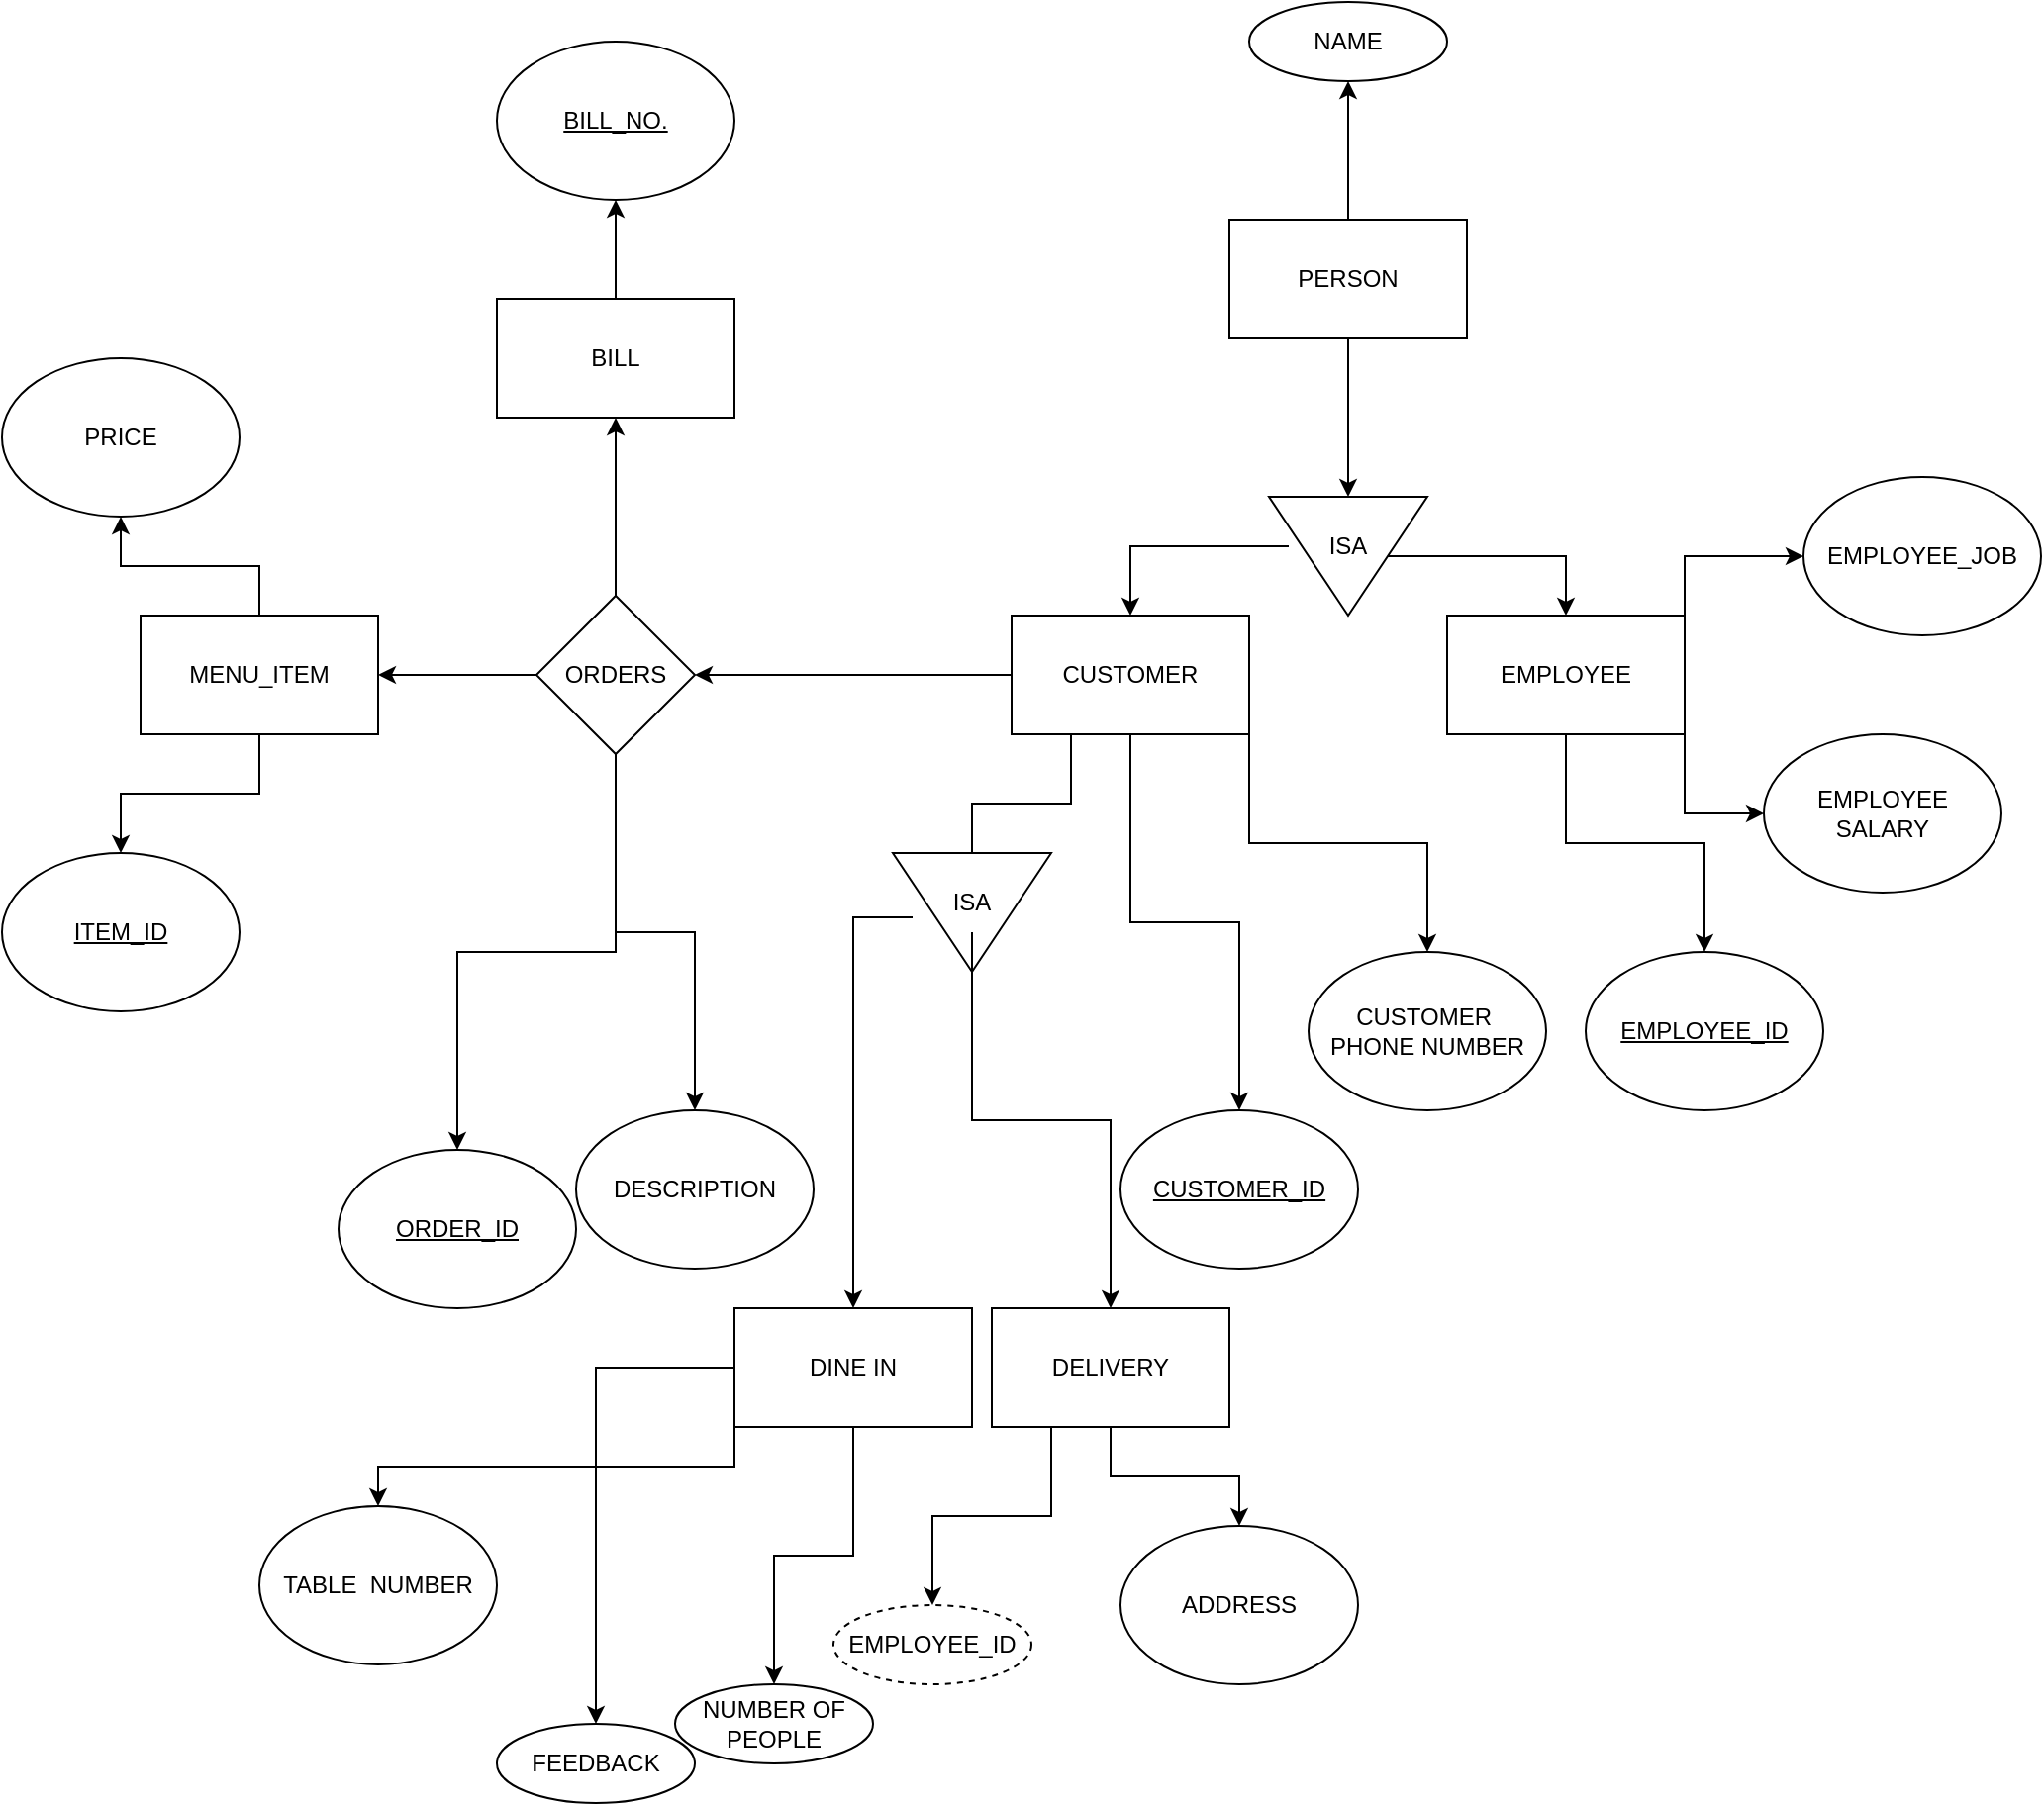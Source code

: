 <mxfile version="24.7.7">
  <diagram id="R2lEEEUBdFMjLlhIrx00" name="Page-1">
    <mxGraphModel dx="2332" dy="904" grid="1" gridSize="10" guides="1" tooltips="1" connect="1" arrows="1" fold="1" page="1" pageScale="1" pageWidth="850" pageHeight="1100" math="0" shadow="0" extFonts="Permanent Marker^https://fonts.googleapis.com/css?family=Permanent+Marker">
      <root>
        <mxCell id="0" />
        <mxCell id="1" parent="0" />
        <mxCell id="1kpomNZS3KcyZYWg3BV8-3" value="" style="edgeStyle=orthogonalEdgeStyle;rounded=0;orthogonalLoop=1;jettySize=auto;html=1;" parent="1" source="1kpomNZS3KcyZYWg3BV8-1" target="1kpomNZS3KcyZYWg3BV8-2" edge="1">
          <mxGeometry relative="1" as="geometry" />
        </mxCell>
        <mxCell id="AJ0NUxG6uwgQ6QhNlCG--31" value="" style="edgeStyle=orthogonalEdgeStyle;rounded=0;orthogonalLoop=1;jettySize=auto;html=1;" edge="1" parent="1" source="1kpomNZS3KcyZYWg3BV8-1" target="AJ0NUxG6uwgQ6QhNlCG--30">
          <mxGeometry relative="1" as="geometry" />
        </mxCell>
        <mxCell id="1kpomNZS3KcyZYWg3BV8-1" value="PERSON" style="rounded=0;whiteSpace=wrap;html=1;" parent="1" vertex="1">
          <mxGeometry x="360" y="210" width="120" height="60" as="geometry" />
        </mxCell>
        <mxCell id="1kpomNZS3KcyZYWg3BV8-7" style="edgeStyle=orthogonalEdgeStyle;rounded=0;orthogonalLoop=1;jettySize=auto;html=1;exitX=0.5;exitY=0;exitDx=0;exitDy=0;entryX=0.5;entryY=0;entryDx=0;entryDy=0;" parent="1" source="1kpomNZS3KcyZYWg3BV8-2" target="1kpomNZS3KcyZYWg3BV8-5" edge="1">
          <mxGeometry relative="1" as="geometry" />
        </mxCell>
        <mxCell id="1kpomNZS3KcyZYWg3BV8-2" value="" style="triangle;whiteSpace=wrap;html=1;rounded=0;rotation=90;" parent="1" vertex="1">
          <mxGeometry x="390" y="340" width="60" height="80" as="geometry" />
        </mxCell>
        <mxCell id="1kpomNZS3KcyZYWg3BV8-22" value="" style="edgeStyle=orthogonalEdgeStyle;rounded=0;orthogonalLoop=1;jettySize=auto;html=1;" parent="1" source="1kpomNZS3KcyZYWg3BV8-4" target="1kpomNZS3KcyZYWg3BV8-21" edge="1">
          <mxGeometry relative="1" as="geometry" />
        </mxCell>
        <mxCell id="1kpomNZS3KcyZYWg3BV8-38" style="edgeStyle=orthogonalEdgeStyle;rounded=0;orthogonalLoop=1;jettySize=auto;html=1;exitX=1;exitY=1;exitDx=0;exitDy=0;entryX=0.5;entryY=0;entryDx=0;entryDy=0;" parent="1" source="1kpomNZS3KcyZYWg3BV8-4" target="1kpomNZS3KcyZYWg3BV8-17" edge="1">
          <mxGeometry relative="1" as="geometry" />
        </mxCell>
        <mxCell id="1kpomNZS3KcyZYWg3BV8-39" style="edgeStyle=orthogonalEdgeStyle;rounded=0;orthogonalLoop=1;jettySize=auto;html=1;exitX=0.5;exitY=1;exitDx=0;exitDy=0;" parent="1" source="1kpomNZS3KcyZYWg3BV8-4" target="1kpomNZS3KcyZYWg3BV8-29" edge="1">
          <mxGeometry relative="1" as="geometry" />
        </mxCell>
        <mxCell id="AJ0NUxG6uwgQ6QhNlCG--4" style="edgeStyle=orthogonalEdgeStyle;rounded=0;orthogonalLoop=1;jettySize=auto;html=1;exitX=0.25;exitY=1;exitDx=0;exitDy=0;entryX=0.5;entryY=0;entryDx=0;entryDy=0;" edge="1" parent="1" source="1kpomNZS3KcyZYWg3BV8-4" target="AJ0NUxG6uwgQ6QhNlCG--3">
          <mxGeometry relative="1" as="geometry" />
        </mxCell>
        <mxCell id="1kpomNZS3KcyZYWg3BV8-4" value="CUSTOMER" style="rounded=0;whiteSpace=wrap;html=1;" parent="1" vertex="1">
          <mxGeometry x="250" y="410" width="120" height="60" as="geometry" />
        </mxCell>
        <mxCell id="1kpomNZS3KcyZYWg3BV8-10" value="" style="edgeStyle=orthogonalEdgeStyle;rounded=0;orthogonalLoop=1;jettySize=auto;html=1;" parent="1" source="1kpomNZS3KcyZYWg3BV8-5" target="1kpomNZS3KcyZYWg3BV8-9" edge="1">
          <mxGeometry relative="1" as="geometry" />
        </mxCell>
        <mxCell id="1kpomNZS3KcyZYWg3BV8-15" style="edgeStyle=orthogonalEdgeStyle;rounded=0;orthogonalLoop=1;jettySize=auto;html=1;exitX=1;exitY=1;exitDx=0;exitDy=0;entryX=0;entryY=0.5;entryDx=0;entryDy=0;" parent="1" source="1kpomNZS3KcyZYWg3BV8-5" target="1kpomNZS3KcyZYWg3BV8-13" edge="1">
          <mxGeometry relative="1" as="geometry" />
        </mxCell>
        <mxCell id="1kpomNZS3KcyZYWg3BV8-16" style="edgeStyle=orthogonalEdgeStyle;rounded=0;orthogonalLoop=1;jettySize=auto;html=1;exitX=1;exitY=0;exitDx=0;exitDy=0;entryX=0;entryY=0.5;entryDx=0;entryDy=0;" parent="1" source="1kpomNZS3KcyZYWg3BV8-5" target="1kpomNZS3KcyZYWg3BV8-11" edge="1">
          <mxGeometry relative="1" as="geometry" />
        </mxCell>
        <mxCell id="1kpomNZS3KcyZYWg3BV8-5" value="EMPLOYEE" style="rounded=0;whiteSpace=wrap;html=1;" parent="1" vertex="1">
          <mxGeometry x="470" y="410" width="120" height="60" as="geometry" />
        </mxCell>
        <mxCell id="1kpomNZS3KcyZYWg3BV8-44" value="" style="edgeStyle=orthogonalEdgeStyle;rounded=0;orthogonalLoop=1;jettySize=auto;html=1;" parent="1" source="1kpomNZS3KcyZYWg3BV8-8" target="1kpomNZS3KcyZYWg3BV8-4" edge="1">
          <mxGeometry relative="1" as="geometry" />
        </mxCell>
        <mxCell id="1kpomNZS3KcyZYWg3BV8-8" value="ISA" style="text;html=1;align=center;verticalAlign=middle;whiteSpace=wrap;rounded=0;" parent="1" vertex="1">
          <mxGeometry x="390" y="360" width="60" height="30" as="geometry" />
        </mxCell>
        <mxCell id="1kpomNZS3KcyZYWg3BV8-9" value="&lt;u&gt;EMPLOYEE_ID&lt;/u&gt;" style="ellipse;whiteSpace=wrap;html=1;" parent="1" vertex="1">
          <mxGeometry x="540" y="580" width="120" height="80" as="geometry" />
        </mxCell>
        <mxCell id="1kpomNZS3KcyZYWg3BV8-11" value="EMPLOYEE_JOB" style="ellipse;whiteSpace=wrap;html=1;" parent="1" vertex="1">
          <mxGeometry x="650" y="340" width="120" height="80" as="geometry" />
        </mxCell>
        <mxCell id="1kpomNZS3KcyZYWg3BV8-13" value="EMPLOYEE&lt;div&gt;SALARY&lt;/div&gt;" style="ellipse;whiteSpace=wrap;html=1;" parent="1" vertex="1">
          <mxGeometry x="630" y="470" width="120" height="80" as="geometry" />
        </mxCell>
        <mxCell id="1kpomNZS3KcyZYWg3BV8-17" value="CUSTOMER&amp;nbsp;&lt;div&gt;PHONE NUMBER&lt;/div&gt;" style="ellipse;whiteSpace=wrap;html=1;" parent="1" vertex="1">
          <mxGeometry x="400" y="580" width="120" height="80" as="geometry" />
        </mxCell>
        <mxCell id="1kpomNZS3KcyZYWg3BV8-24" value="" style="edgeStyle=orthogonalEdgeStyle;rounded=0;orthogonalLoop=1;jettySize=auto;html=1;" parent="1" source="1kpomNZS3KcyZYWg3BV8-21" target="1kpomNZS3KcyZYWg3BV8-23" edge="1">
          <mxGeometry relative="1" as="geometry" />
        </mxCell>
        <mxCell id="1kpomNZS3KcyZYWg3BV8-48" value="" style="edgeStyle=orthogonalEdgeStyle;rounded=0;orthogonalLoop=1;jettySize=auto;html=1;" parent="1" source="1kpomNZS3KcyZYWg3BV8-21" target="1kpomNZS3KcyZYWg3BV8-47" edge="1">
          <mxGeometry relative="1" as="geometry" />
        </mxCell>
        <mxCell id="1kpomNZS3KcyZYWg3BV8-58" value="" style="edgeStyle=orthogonalEdgeStyle;rounded=0;orthogonalLoop=1;jettySize=auto;html=1;" parent="1" source="1kpomNZS3KcyZYWg3BV8-21" target="1kpomNZS3KcyZYWg3BV8-57" edge="1">
          <mxGeometry relative="1" as="geometry" />
        </mxCell>
        <mxCell id="AJ0NUxG6uwgQ6QhNlCG--21" value="" style="edgeStyle=orthogonalEdgeStyle;rounded=0;orthogonalLoop=1;jettySize=auto;html=1;" edge="1" parent="1" source="1kpomNZS3KcyZYWg3BV8-21" target="1kpomNZS3KcyZYWg3BV8-52">
          <mxGeometry relative="1" as="geometry" />
        </mxCell>
        <mxCell id="1kpomNZS3KcyZYWg3BV8-21" value="ORDERS" style="rhombus;whiteSpace=wrap;html=1;" parent="1" vertex="1">
          <mxGeometry x="10" y="400" width="80" height="80" as="geometry" />
        </mxCell>
        <mxCell id="1kpomNZS3KcyZYWg3BV8-27" value="" style="edgeStyle=orthogonalEdgeStyle;rounded=0;orthogonalLoop=1;jettySize=auto;html=1;" parent="1" source="1kpomNZS3KcyZYWg3BV8-23" target="1kpomNZS3KcyZYWg3BV8-26" edge="1">
          <mxGeometry relative="1" as="geometry" />
        </mxCell>
        <mxCell id="1kpomNZS3KcyZYWg3BV8-46" value="" style="edgeStyle=orthogonalEdgeStyle;rounded=0;orthogonalLoop=1;jettySize=auto;html=1;" parent="1" source="1kpomNZS3KcyZYWg3BV8-23" target="1kpomNZS3KcyZYWg3BV8-45" edge="1">
          <mxGeometry relative="1" as="geometry" />
        </mxCell>
        <mxCell id="1kpomNZS3KcyZYWg3BV8-23" value="MENU_ITEM" style="whiteSpace=wrap;html=1;" parent="1" vertex="1">
          <mxGeometry x="-190" y="410" width="120" height="60" as="geometry" />
        </mxCell>
        <mxCell id="1kpomNZS3KcyZYWg3BV8-26" value="&lt;u&gt;ITEM_ID&lt;/u&gt;" style="ellipse;whiteSpace=wrap;html=1;" parent="1" vertex="1">
          <mxGeometry x="-260" y="530" width="120" height="80" as="geometry" />
        </mxCell>
        <mxCell id="1kpomNZS3KcyZYWg3BV8-29" value="&lt;u&gt;CUSTOMER_ID&lt;/u&gt;" style="ellipse;whiteSpace=wrap;html=1;" parent="1" vertex="1">
          <mxGeometry x="305" y="660" width="120" height="80" as="geometry" />
        </mxCell>
        <mxCell id="1kpomNZS3KcyZYWg3BV8-45" value="PRICE" style="ellipse;whiteSpace=wrap;html=1;" parent="1" vertex="1">
          <mxGeometry x="-260" y="280" width="120" height="80" as="geometry" />
        </mxCell>
        <mxCell id="1kpomNZS3KcyZYWg3BV8-50" value="" style="edgeStyle=orthogonalEdgeStyle;rounded=0;orthogonalLoop=1;jettySize=auto;html=1;" parent="1" source="1kpomNZS3KcyZYWg3BV8-47" target="1kpomNZS3KcyZYWg3BV8-49" edge="1">
          <mxGeometry relative="1" as="geometry" />
        </mxCell>
        <mxCell id="1kpomNZS3KcyZYWg3BV8-47" value="BILL" style="whiteSpace=wrap;html=1;" parent="1" vertex="1">
          <mxGeometry x="-10" y="250" width="120" height="60" as="geometry" />
        </mxCell>
        <mxCell id="1kpomNZS3KcyZYWg3BV8-49" value="&lt;u&gt;BILL_NO.&lt;/u&gt;" style="ellipse;whiteSpace=wrap;html=1;" parent="1" vertex="1">
          <mxGeometry x="-10" y="120" width="120" height="80" as="geometry" />
        </mxCell>
        <mxCell id="1kpomNZS3KcyZYWg3BV8-52" value="&lt;div&gt;DESCRIPTION&lt;/div&gt;" style="ellipse;whiteSpace=wrap;html=1;" parent="1" vertex="1">
          <mxGeometry x="30" y="660" width="120" height="80" as="geometry" />
        </mxCell>
        <mxCell id="1kpomNZS3KcyZYWg3BV8-57" value="&lt;u&gt;ORDER_ID&lt;/u&gt;" style="ellipse;whiteSpace=wrap;html=1;" parent="1" vertex="1">
          <mxGeometry x="-90" y="680" width="120" height="80" as="geometry" />
        </mxCell>
        <mxCell id="AJ0NUxG6uwgQ6QhNlCG--2" value="" style="triangle;whiteSpace=wrap;html=1;rounded=0;rotation=90;" vertex="1" parent="1">
          <mxGeometry x="200" y="520" width="60" height="80" as="geometry" />
        </mxCell>
        <mxCell id="AJ0NUxG6uwgQ6QhNlCG--7" style="edgeStyle=orthogonalEdgeStyle;rounded=0;orthogonalLoop=1;jettySize=auto;html=1;entryX=0.5;entryY=0;entryDx=0;entryDy=0;" edge="1" parent="1" source="AJ0NUxG6uwgQ6QhNlCG--3" target="AJ0NUxG6uwgQ6QhNlCG--12">
          <mxGeometry relative="1" as="geometry">
            <mxPoint x="230" y="730" as="targetPoint" />
          </mxGeometry>
        </mxCell>
        <mxCell id="AJ0NUxG6uwgQ6QhNlCG--22" style="edgeStyle=orthogonalEdgeStyle;rounded=0;orthogonalLoop=1;jettySize=auto;html=1;exitX=0;exitY=0.75;exitDx=0;exitDy=0;entryX=0.5;entryY=0;entryDx=0;entryDy=0;" edge="1" parent="1" source="AJ0NUxG6uwgQ6QhNlCG--3" target="AJ0NUxG6uwgQ6QhNlCG--9">
          <mxGeometry relative="1" as="geometry" />
        </mxCell>
        <mxCell id="AJ0NUxG6uwgQ6QhNlCG--3" value="ISA" style="text;html=1;align=center;verticalAlign=middle;whiteSpace=wrap;rounded=0;" vertex="1" parent="1">
          <mxGeometry x="200" y="540" width="60" height="30" as="geometry" />
        </mxCell>
        <mxCell id="AJ0NUxG6uwgQ6QhNlCG--15" style="edgeStyle=orthogonalEdgeStyle;rounded=0;orthogonalLoop=1;jettySize=auto;html=1;exitX=0;exitY=1;exitDx=0;exitDy=0;entryX=0.5;entryY=0;entryDx=0;entryDy=0;" edge="1" parent="1" source="AJ0NUxG6uwgQ6QhNlCG--9" target="AJ0NUxG6uwgQ6QhNlCG--14">
          <mxGeometry relative="1" as="geometry" />
        </mxCell>
        <mxCell id="AJ0NUxG6uwgQ6QhNlCG--29" value="" style="edgeStyle=orthogonalEdgeStyle;rounded=0;orthogonalLoop=1;jettySize=auto;html=1;" edge="1" parent="1" source="AJ0NUxG6uwgQ6QhNlCG--9" target="AJ0NUxG6uwgQ6QhNlCG--28">
          <mxGeometry relative="1" as="geometry" />
        </mxCell>
        <mxCell id="AJ0NUxG6uwgQ6QhNlCG--35" style="edgeStyle=orthogonalEdgeStyle;rounded=0;orthogonalLoop=1;jettySize=auto;html=1;exitX=0.5;exitY=1;exitDx=0;exitDy=0;entryX=0.5;entryY=0;entryDx=0;entryDy=0;" edge="1" parent="1" source="AJ0NUxG6uwgQ6QhNlCG--9" target="AJ0NUxG6uwgQ6QhNlCG--33">
          <mxGeometry relative="1" as="geometry" />
        </mxCell>
        <mxCell id="AJ0NUxG6uwgQ6QhNlCG--9" value="DINE IN" style="rounded=0;whiteSpace=wrap;html=1;" vertex="1" parent="1">
          <mxGeometry x="110" y="760" width="120" height="60" as="geometry" />
        </mxCell>
        <mxCell id="AJ0NUxG6uwgQ6QhNlCG--23" value="" style="edgeStyle=orthogonalEdgeStyle;rounded=0;orthogonalLoop=1;jettySize=auto;html=1;" edge="1" parent="1" source="AJ0NUxG6uwgQ6QhNlCG--12" target="AJ0NUxG6uwgQ6QhNlCG--18">
          <mxGeometry relative="1" as="geometry" />
        </mxCell>
        <mxCell id="AJ0NUxG6uwgQ6QhNlCG--27" style="edgeStyle=orthogonalEdgeStyle;rounded=0;orthogonalLoop=1;jettySize=auto;html=1;exitX=0.25;exitY=1;exitDx=0;exitDy=0;entryX=0.5;entryY=0;entryDx=0;entryDy=0;" edge="1" parent="1" source="AJ0NUxG6uwgQ6QhNlCG--12" target="AJ0NUxG6uwgQ6QhNlCG--24">
          <mxGeometry relative="1" as="geometry" />
        </mxCell>
        <mxCell id="AJ0NUxG6uwgQ6QhNlCG--12" value="DELIVERY" style="rounded=0;whiteSpace=wrap;html=1;" vertex="1" parent="1">
          <mxGeometry x="240" y="760" width="120" height="60" as="geometry" />
        </mxCell>
        <mxCell id="AJ0NUxG6uwgQ6QhNlCG--14" value="TABLE&amp;nbsp; NUMBER" style="ellipse;whiteSpace=wrap;html=1;" vertex="1" parent="1">
          <mxGeometry x="-130" y="860" width="120" height="80" as="geometry" />
        </mxCell>
        <mxCell id="AJ0NUxG6uwgQ6QhNlCG--18" value="ADDRESS" style="ellipse;whiteSpace=wrap;html=1;" vertex="1" parent="1">
          <mxGeometry x="305" y="870" width="120" height="80" as="geometry" />
        </mxCell>
        <mxCell id="AJ0NUxG6uwgQ6QhNlCG--24" value="&lt;div&gt;EMPLOYEE_ID&lt;/div&gt;" style="ellipse;whiteSpace=wrap;html=1;align=center;dashed=1;" vertex="1" parent="1">
          <mxGeometry x="160" y="910" width="100" height="40" as="geometry" />
        </mxCell>
        <mxCell id="AJ0NUxG6uwgQ6QhNlCG--28" value="FEEDBACK" style="ellipse;whiteSpace=wrap;html=1;align=center;" vertex="1" parent="1">
          <mxGeometry x="-10" y="970" width="100" height="40" as="geometry" />
        </mxCell>
        <mxCell id="AJ0NUxG6uwgQ6QhNlCG--30" value="NAME" style="ellipse;whiteSpace=wrap;html=1;align=center;" vertex="1" parent="1">
          <mxGeometry x="370" y="100" width="100" height="40" as="geometry" />
        </mxCell>
        <mxCell id="AJ0NUxG6uwgQ6QhNlCG--33" value="NUMBER OF PEOPLE" style="ellipse;whiteSpace=wrap;html=1;align=center;" vertex="1" parent="1">
          <mxGeometry x="80" y="950" width="100" height="40" as="geometry" />
        </mxCell>
      </root>
    </mxGraphModel>
  </diagram>
</mxfile>
